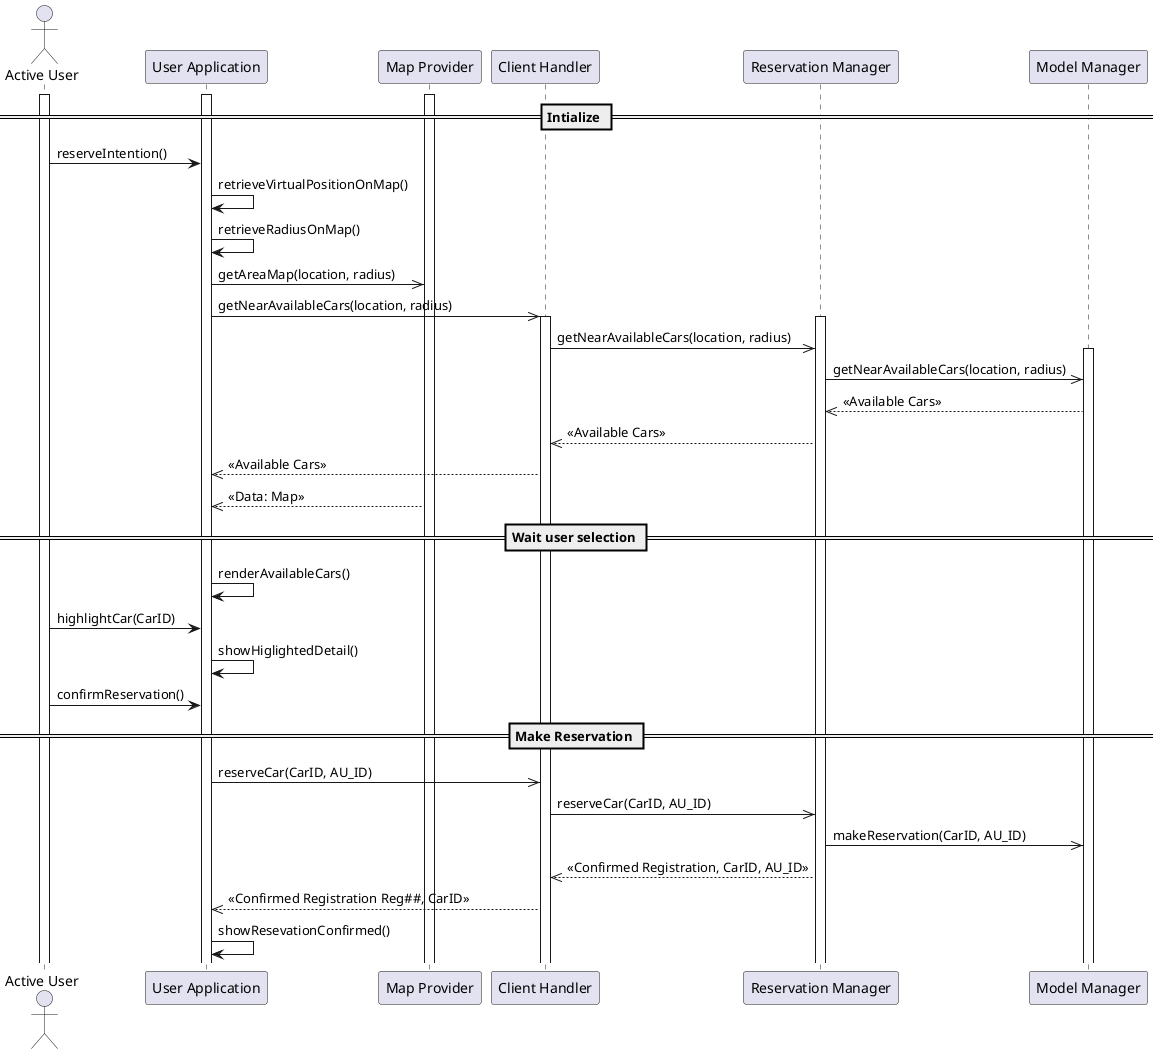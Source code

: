 -- Reserve a car
@startuml
actor "Active User" as AU
participant "User Application" as UApp
participant "Map Provider" as MAP
participant "Client Handler" as CH
participant "Reservation Manager" as RM
participant "Model Manager" as MM
activate AU
activate UApp
activate MAP

== Intialize ==
AU -> UApp: reserveIntention()
UApp -> UApp : retrieveVirtualPositionOnMap()
UApp -> UApp : retrieveRadiusOnMap()
UApp ->> MAP : getAreaMap(location, radius)
UApp ->> CH : getNearAvailableCars(location, radius)
activate CH
activate RM
CH ->> RM : getNearAvailableCars(location, radius)
activate MM
RM ->> MM : getNearAvailableCars(location, radius)
RM <<-- MM : <<Available Cars>>
CH <<-- RM : <<Available Cars>>
UApp <<-- CH : <<Available Cars>>
UApp <<-- MAP : << Data: Map>>

== Wait user selection ==
UApp -> UApp : renderAvailableCars()
AU -> UApp : highlightCar(CarID)
UApp -> UApp : showHiglightedDetail()
AU -> UApp : confirmReservation()

== Make Reservation ==
UApp ->> CH : reserveCar(CarID, AU_ID)
CH ->> RM : reserveCar(CarID, AU_ID)
RM ->> MM : makeReservation(CarID, AU_ID)
CH <<-- RM : <<Confirmed Registration, CarID, AU_ID>>
UApp <<-- CH : <<Confirmed Registration Reg##, CarID>>


UApp -> UApp : showResevationConfirmed()

@enduml
